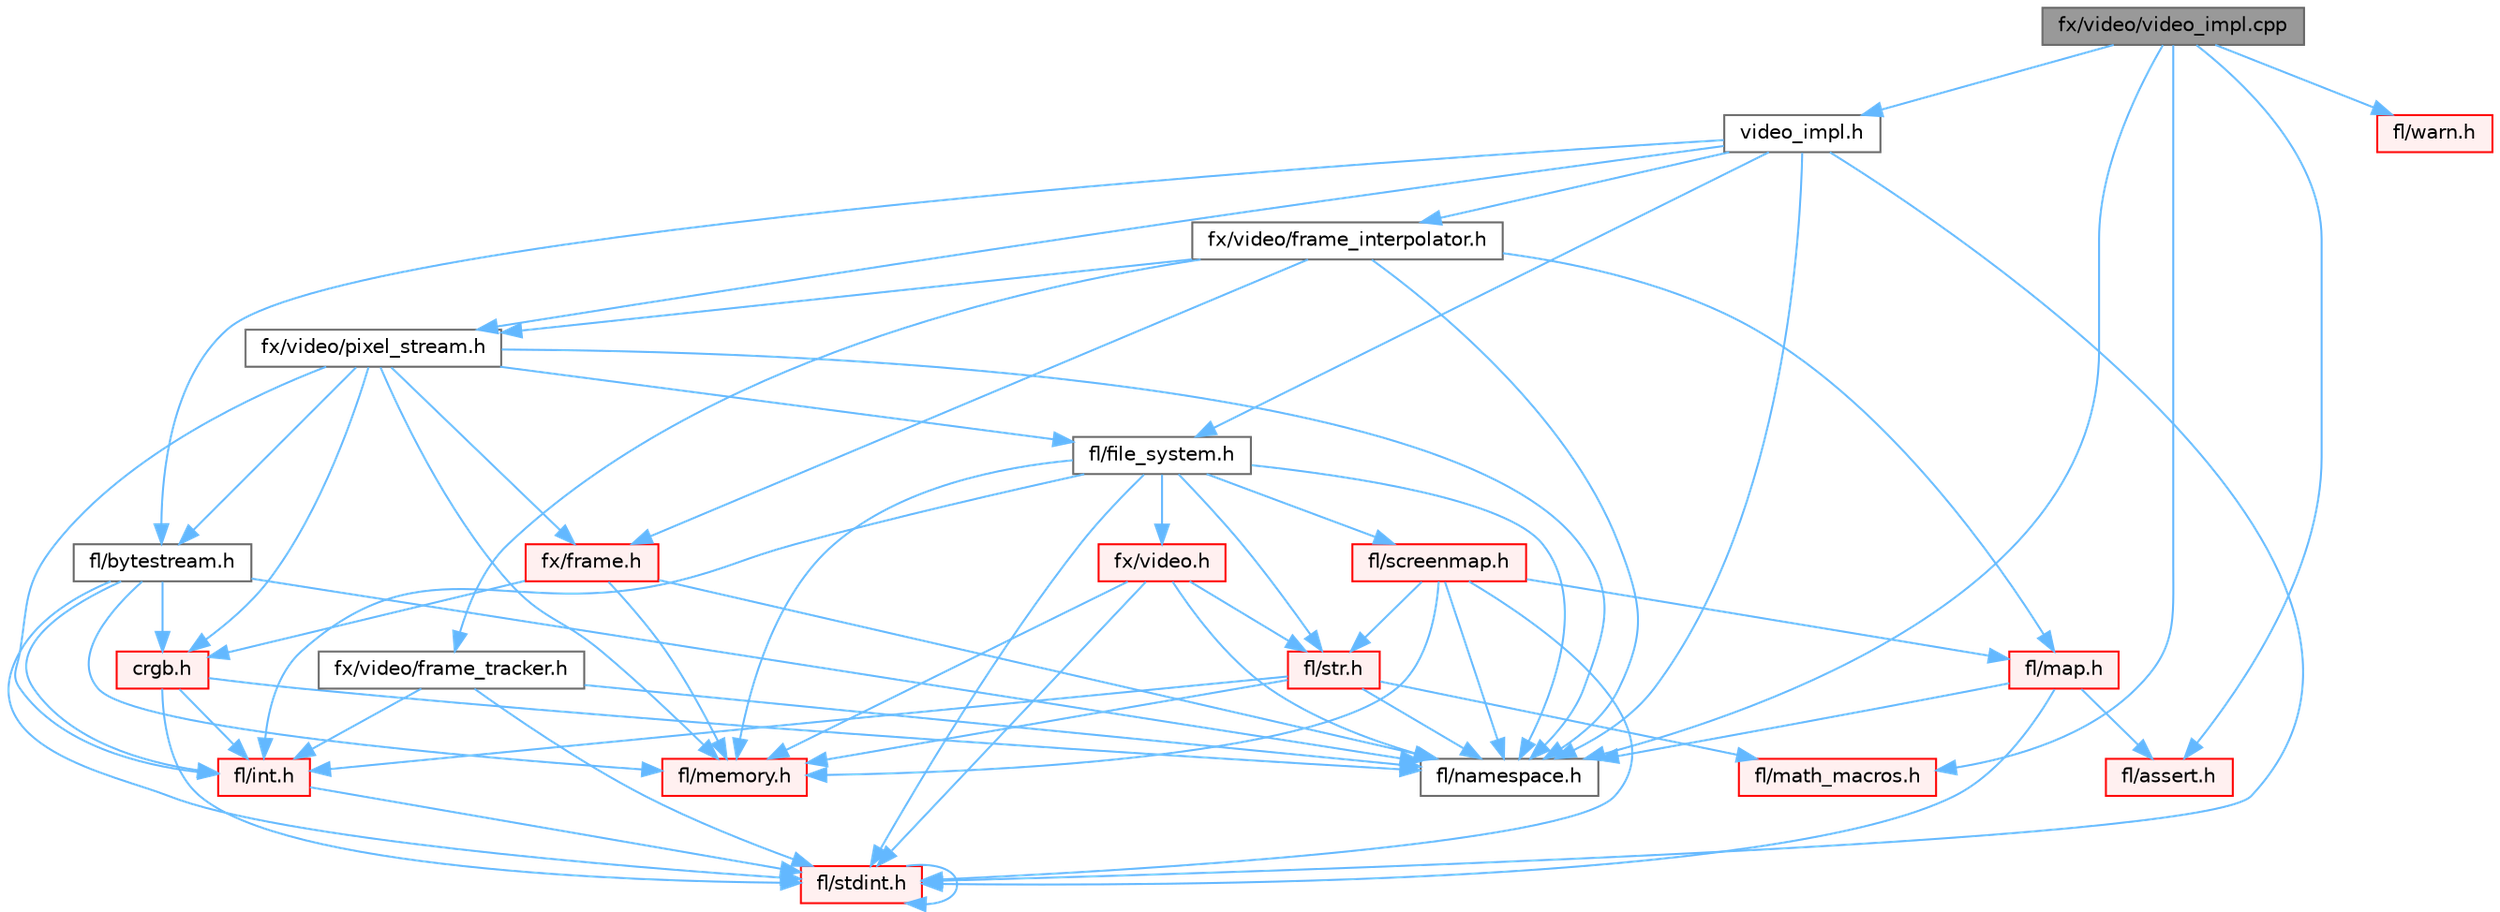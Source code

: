 digraph "fx/video/video_impl.cpp"
{
 // INTERACTIVE_SVG=YES
 // LATEX_PDF_SIZE
  bgcolor="transparent";
  edge [fontname=Helvetica,fontsize=10,labelfontname=Helvetica,labelfontsize=10];
  node [fontname=Helvetica,fontsize=10,shape=box,height=0.2,width=0.4];
  Node1 [id="Node000001",label="fx/video/video_impl.cpp",height=0.2,width=0.4,color="gray40", fillcolor="grey60", style="filled", fontcolor="black",tooltip=" "];
  Node1 -> Node2 [id="edge1_Node000001_Node000002",color="steelblue1",style="solid",tooltip=" "];
  Node2 [id="Node000002",label="video_impl.h",height=0.2,width=0.4,color="grey40", fillcolor="white", style="filled",URL="$d5/d82/video__impl_8h.html",tooltip=" "];
  Node2 -> Node3 [id="edge2_Node000002_Node000003",color="steelblue1",style="solid",tooltip=" "];
  Node3 [id="Node000003",label="fl/bytestream.h",height=0.2,width=0.4,color="grey40", fillcolor="white", style="filled",URL="$dd/d2b/bytestream_8h.html",tooltip=" "];
  Node3 -> Node4 [id="edge3_Node000003_Node000004",color="steelblue1",style="solid",tooltip=" "];
  Node4 [id="Node000004",label="fl/stdint.h",height=0.2,width=0.4,color="red", fillcolor="#FFF0F0", style="filled",URL="$df/dd8/stdint_8h.html",tooltip=" "];
  Node4 -> Node4 [id="edge4_Node000004_Node000004",color="steelblue1",style="solid",tooltip=" "];
  Node3 -> Node6 [id="edge5_Node000003_Node000006",color="steelblue1",style="solid",tooltip=" "];
  Node6 [id="Node000006",label="fl/namespace.h",height=0.2,width=0.4,color="grey40", fillcolor="white", style="filled",URL="$df/d2a/namespace_8h.html",tooltip="Implements the FastLED namespace macros."];
  Node3 -> Node7 [id="edge6_Node000003_Node000007",color="steelblue1",style="solid",tooltip=" "];
  Node7 [id="Node000007",label="fl/memory.h",height=0.2,width=0.4,color="red", fillcolor="#FFF0F0", style="filled",URL="$dc/d18/memory_8h.html",tooltip=" "];
  Node3 -> Node14 [id="edge7_Node000003_Node000014",color="steelblue1",style="solid",tooltip=" "];
  Node14 [id="Node000014",label="fl/int.h",height=0.2,width=0.4,color="red", fillcolor="#FFF0F0", style="filled",URL="$d3/d7e/int_8h.html",tooltip=" "];
  Node14 -> Node4 [id="edge8_Node000014_Node000004",color="steelblue1",style="solid",tooltip=" "];
  Node3 -> Node53 [id="edge9_Node000003_Node000053",color="steelblue1",style="solid",tooltip=" "];
  Node53 [id="Node000053",label="crgb.h",height=0.2,width=0.4,color="red", fillcolor="#FFF0F0", style="filled",URL="$db/dd1/crgb_8h.html",tooltip="Defines the red, green, and blue (RGB) pixel struct."];
  Node53 -> Node4 [id="edge10_Node000053_Node000004",color="steelblue1",style="solid",tooltip=" "];
  Node53 -> Node14 [id="edge11_Node000053_Node000014",color="steelblue1",style="solid",tooltip=" "];
  Node53 -> Node6 [id="edge12_Node000053_Node000006",color="steelblue1",style="solid",tooltip=" "];
  Node2 -> Node61 [id="edge13_Node000002_Node000061",color="steelblue1",style="solid",tooltip=" "];
  Node61 [id="Node000061",label="fl/file_system.h",height=0.2,width=0.4,color="grey40", fillcolor="white", style="filled",URL="$d6/d8d/file__system_8h.html",tooltip=" "];
  Node61 -> Node4 [id="edge14_Node000061_Node000004",color="steelblue1",style="solid",tooltip=" "];
  Node61 -> Node14 [id="edge15_Node000061_Node000014",color="steelblue1",style="solid",tooltip=" "];
  Node61 -> Node6 [id="edge16_Node000061_Node000006",color="steelblue1",style="solid",tooltip=" "];
  Node61 -> Node7 [id="edge17_Node000061_Node000007",color="steelblue1",style="solid",tooltip=" "];
  Node61 -> Node13 [id="edge18_Node000061_Node000013",color="steelblue1",style="solid",tooltip=" "];
  Node13 [id="Node000013",label="fl/str.h",height=0.2,width=0.4,color="red", fillcolor="#FFF0F0", style="filled",URL="$d1/d93/str_8h.html",tooltip=" "];
  Node13 -> Node14 [id="edge19_Node000013_Node000014",color="steelblue1",style="solid",tooltip=" "];
  Node13 -> Node22 [id="edge20_Node000013_Node000022",color="steelblue1",style="solid",tooltip=" "];
  Node22 [id="Node000022",label="fl/math_macros.h",height=0.2,width=0.4,color="red", fillcolor="#FFF0F0", style="filled",URL="$d8/db8/math__macros_8h.html",tooltip=" "];
  Node13 -> Node6 [id="edge21_Node000013_Node000006",color="steelblue1",style="solid",tooltip=" "];
  Node13 -> Node7 [id="edge22_Node000013_Node000007",color="steelblue1",style="solid",tooltip=" "];
  Node61 -> Node62 [id="edge23_Node000061_Node000062",color="steelblue1",style="solid",tooltip=" "];
  Node62 [id="Node000062",label="fx/video.h",height=0.2,width=0.4,color="red", fillcolor="#FFF0F0", style="filled",URL="$dd/d78/video_8h.html",tooltip=" "];
  Node62 -> Node4 [id="edge24_Node000062_Node000004",color="steelblue1",style="solid",tooltip=" "];
  Node62 -> Node6 [id="edge25_Node000062_Node000006",color="steelblue1",style="solid",tooltip=" "];
  Node62 -> Node7 [id="edge26_Node000062_Node000007",color="steelblue1",style="solid",tooltip=" "];
  Node62 -> Node13 [id="edge27_Node000062_Node000013",color="steelblue1",style="solid",tooltip=" "];
  Node61 -> Node70 [id="edge28_Node000061_Node000070",color="steelblue1",style="solid",tooltip=" "];
  Node70 [id="Node000070",label="fl/screenmap.h",height=0.2,width=0.4,color="red", fillcolor="#FFF0F0", style="filled",URL="$d7/d97/screenmap_8h.html",tooltip=" "];
  Node70 -> Node4 [id="edge29_Node000070_Node000004",color="steelblue1",style="solid",tooltip=" "];
  Node70 -> Node7 [id="edge30_Node000070_Node000007",color="steelblue1",style="solid",tooltip=" "];
  Node70 -> Node71 [id="edge31_Node000070_Node000071",color="steelblue1",style="solid",tooltip=" "];
  Node71 [id="Node000071",label="fl/map.h",height=0.2,width=0.4,color="red", fillcolor="#FFF0F0", style="filled",URL="$dc/db7/map_8h.html",tooltip=" "];
  Node71 -> Node4 [id="edge32_Node000071_Node000004",color="steelblue1",style="solid",tooltip=" "];
  Node71 -> Node72 [id="edge33_Node000071_Node000072",color="steelblue1",style="solid",tooltip=" "];
  Node72 [id="Node000072",label="fl/assert.h",height=0.2,width=0.4,color="red", fillcolor="#FFF0F0", style="filled",URL="$dc/da7/assert_8h.html",tooltip=" "];
  Node71 -> Node6 [id="edge34_Node000071_Node000006",color="steelblue1",style="solid",tooltip=" "];
  Node70 -> Node6 [id="edge35_Node000070_Node000006",color="steelblue1",style="solid",tooltip=" "];
  Node70 -> Node13 [id="edge36_Node000070_Node000013",color="steelblue1",style="solid",tooltip=" "];
  Node2 -> Node90 [id="edge37_Node000002_Node000090",color="steelblue1",style="solid",tooltip=" "];
  Node90 [id="Node000090",label="fx/video/frame_interpolator.h",height=0.2,width=0.4,color="grey40", fillcolor="white", style="filled",URL="$d3/dda/frame__interpolator_8h.html",tooltip=" "];
  Node90 -> Node71 [id="edge38_Node000090_Node000071",color="steelblue1",style="solid",tooltip=" "];
  Node90 -> Node6 [id="edge39_Node000090_Node000006",color="steelblue1",style="solid",tooltip=" "];
  Node90 -> Node91 [id="edge40_Node000090_Node000091",color="steelblue1",style="solid",tooltip=" "];
  Node91 [id="Node000091",label="fx/frame.h",height=0.2,width=0.4,color="red", fillcolor="#FFF0F0", style="filled",URL="$df/d7d/frame_8h.html",tooltip=" "];
  Node91 -> Node53 [id="edge41_Node000091_Node000053",color="steelblue1",style="solid",tooltip=" "];
  Node91 -> Node6 [id="edge42_Node000091_Node000006",color="steelblue1",style="solid",tooltip=" "];
  Node91 -> Node7 [id="edge43_Node000091_Node000007",color="steelblue1",style="solid",tooltip=" "];
  Node90 -> Node94 [id="edge44_Node000090_Node000094",color="steelblue1",style="solid",tooltip=" "];
  Node94 [id="Node000094",label="fx/video/frame_tracker.h",height=0.2,width=0.4,color="grey40", fillcolor="white", style="filled",URL="$d2/df7/frame__tracker_8h.html",tooltip=" "];
  Node94 -> Node4 [id="edge45_Node000094_Node000004",color="steelblue1",style="solid",tooltip=" "];
  Node94 -> Node6 [id="edge46_Node000094_Node000006",color="steelblue1",style="solid",tooltip=" "];
  Node94 -> Node14 [id="edge47_Node000094_Node000014",color="steelblue1",style="solid",tooltip=" "];
  Node90 -> Node95 [id="edge48_Node000090_Node000095",color="steelblue1",style="solid",tooltip=" "];
  Node95 [id="Node000095",label="fx/video/pixel_stream.h",height=0.2,width=0.4,color="grey40", fillcolor="white", style="filled",URL="$d3/dfa/pixel__stream_8h.html",tooltip=" "];
  Node95 -> Node53 [id="edge49_Node000095_Node000053",color="steelblue1",style="solid",tooltip=" "];
  Node95 -> Node3 [id="edge50_Node000095_Node000003",color="steelblue1",style="solid",tooltip=" "];
  Node95 -> Node61 [id="edge51_Node000095_Node000061",color="steelblue1",style="solid",tooltip=" "];
  Node95 -> Node6 [id="edge52_Node000095_Node000006",color="steelblue1",style="solid",tooltip=" "];
  Node95 -> Node7 [id="edge53_Node000095_Node000007",color="steelblue1",style="solid",tooltip=" "];
  Node95 -> Node91 [id="edge54_Node000095_Node000091",color="steelblue1",style="solid",tooltip=" "];
  Node95 -> Node14 [id="edge55_Node000095_Node000014",color="steelblue1",style="solid",tooltip=" "];
  Node2 -> Node95 [id="edge56_Node000002_Node000095",color="steelblue1",style="solid",tooltip=" "];
  Node2 -> Node4 [id="edge57_Node000002_Node000004",color="steelblue1",style="solid",tooltip=" "];
  Node2 -> Node6 [id="edge58_Node000002_Node000006",color="steelblue1",style="solid",tooltip=" "];
  Node1 -> Node72 [id="edge59_Node000001_Node000072",color="steelblue1",style="solid",tooltip=" "];
  Node1 -> Node22 [id="edge60_Node000001_Node000022",color="steelblue1",style="solid",tooltip=" "];
  Node1 -> Node6 [id="edge61_Node000001_Node000006",color="steelblue1",style="solid",tooltip=" "];
  Node1 -> Node84 [id="edge62_Node000001_Node000084",color="steelblue1",style="solid",tooltip=" "];
  Node84 [id="Node000084",label="fl/warn.h",height=0.2,width=0.4,color="red", fillcolor="#FFF0F0", style="filled",URL="$de/d77/warn_8h.html",tooltip=" "];
}
